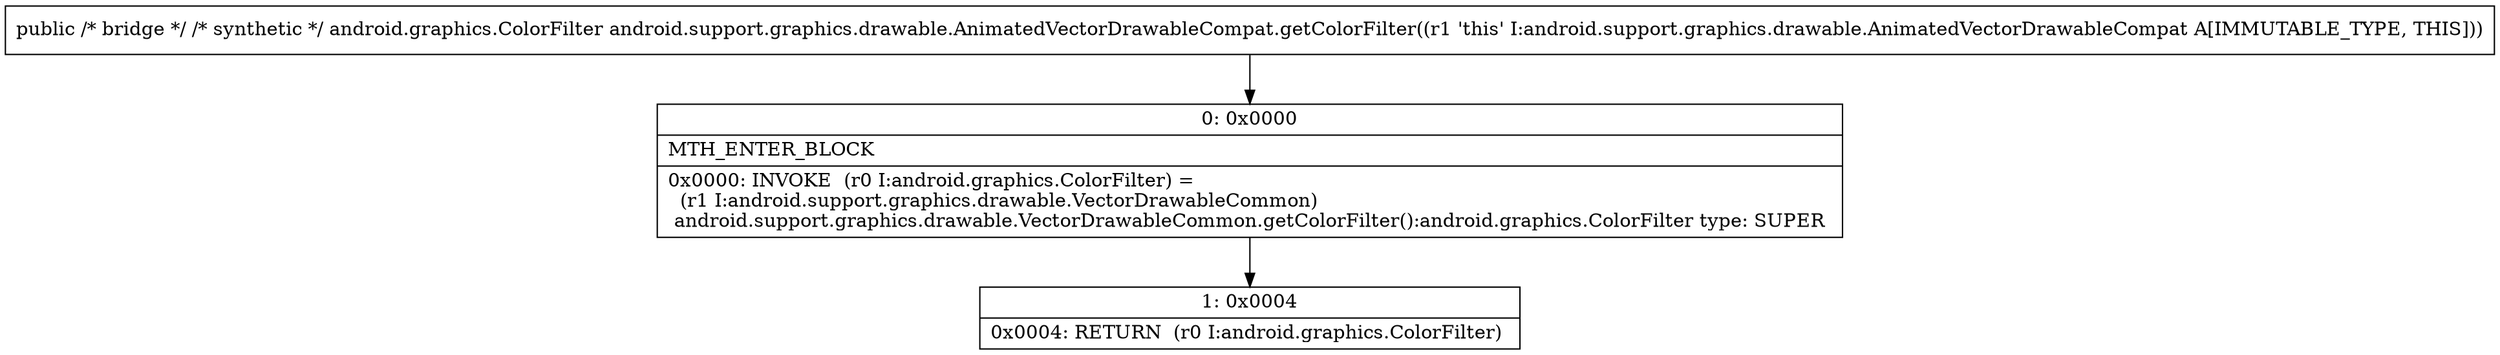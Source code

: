 digraph "CFG forandroid.support.graphics.drawable.AnimatedVectorDrawableCompat.getColorFilter()Landroid\/graphics\/ColorFilter;" {
Node_0 [shape=record,label="{0\:\ 0x0000|MTH_ENTER_BLOCK\l|0x0000: INVOKE  (r0 I:android.graphics.ColorFilter) = \l  (r1 I:android.support.graphics.drawable.VectorDrawableCommon)\l android.support.graphics.drawable.VectorDrawableCommon.getColorFilter():android.graphics.ColorFilter type: SUPER \l}"];
Node_1 [shape=record,label="{1\:\ 0x0004|0x0004: RETURN  (r0 I:android.graphics.ColorFilter) \l}"];
MethodNode[shape=record,label="{public \/* bridge *\/ \/* synthetic *\/ android.graphics.ColorFilter android.support.graphics.drawable.AnimatedVectorDrawableCompat.getColorFilter((r1 'this' I:android.support.graphics.drawable.AnimatedVectorDrawableCompat A[IMMUTABLE_TYPE, THIS])) }"];
MethodNode -> Node_0;
Node_0 -> Node_1;
}

